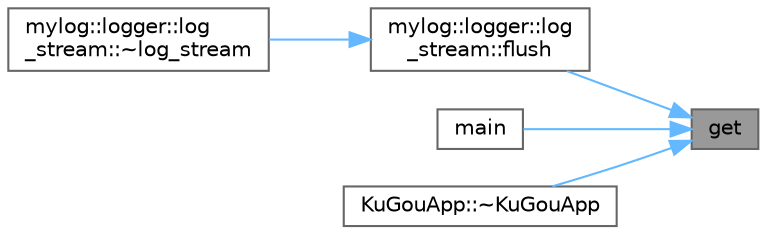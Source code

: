 digraph "get"
{
 // LATEX_PDF_SIZE
  bgcolor="transparent";
  edge [fontname=Helvetica,fontsize=10,labelfontname=Helvetica,labelfontsize=10];
  node [fontname=Helvetica,fontsize=10,shape=box,height=0.2,width=0.4];
  rankdir="RL";
  Node1 [id="Node000001",label="get",height=0.2,width=0.4,color="gray40", fillcolor="grey60", style="filled", fontcolor="black",tooltip=" "];
  Node1 -> Node2 [id="edge1_Node000001_Node000002",dir="back",color="steelblue1",style="solid",tooltip=" "];
  Node2 [id="Node000002",label="mylog::logger::log\l_stream::flush",height=0.2,width=0.4,color="grey40", fillcolor="white", style="filled",URL="$structmylog_1_1logger_1_1log__stream.html#adac116554b543b7c4228c018a85882f5",tooltip=" "];
  Node2 -> Node3 [id="edge2_Node000002_Node000003",dir="back",color="steelblue1",style="solid",tooltip=" "];
  Node3 [id="Node000003",label="mylog::logger::log\l_stream::~log_stream",height=0.2,width=0.4,color="grey40", fillcolor="white", style="filled",URL="$structmylog_1_1logger_1_1log__stream.html#a7b5e9ae05873df7bfa0338906ccbfdba",tooltip=" "];
  Node1 -> Node4 [id="edge3_Node000001_Node000004",dir="back",color="steelblue1",style="solid",tooltip=" "];
  Node4 [id="Node000004",label="main",height=0.2,width=0.4,color="grey40", fillcolor="white", style="filled",URL="$_ku_gou_start_2main_8cpp.html#a0ddf1224851353fc92bfbff6f499fa97",tooltip="自定义 Qt 消息处理函数"];
  Node1 -> Node5 [id="edge4_Node000001_Node000005",dir="back",color="steelblue1",style="solid",tooltip=" "];
  Node5 [id="Node000005",label="KuGouApp::~KuGouApp",height=0.2,width=0.4,color="grey40", fillcolor="white", style="filled",URL="$class_ku_gou_app.html#a7badc0a95f3e23bbb8bbd97fe12a3912",tooltip="析构函数"];
}
